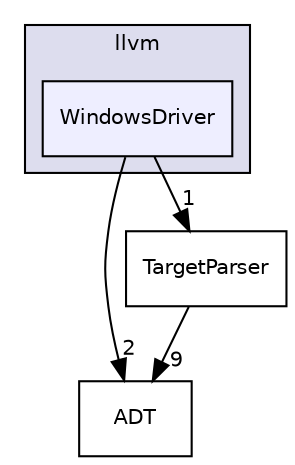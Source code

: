 digraph "include/llvm/WindowsDriver" {
  bgcolor=transparent;
  compound=true
  node [ fontsize="10", fontname="Helvetica"];
  edge [ labelfontsize="10", labelfontname="Helvetica"];
  subgraph clusterdir_dcde91663b8816e1e2311938ccd8f690 {
    graph [ bgcolor="#ddddee", pencolor="black", label="llvm" fontname="Helvetica", fontsize="10", URL="dir_dcde91663b8816e1e2311938ccd8f690.html"]
  dir_59326d318631925109c48da496cbbbd1 [shape=box, label="WindowsDriver", style="filled", fillcolor="#eeeeff", pencolor="black", URL="dir_59326d318631925109c48da496cbbbd1.html"];
  }
  dir_32453792af2ba70c54e3ccae3a790d1b [shape=box label="ADT" URL="dir_32453792af2ba70c54e3ccae3a790d1b.html"];
  dir_b404620133d8508a838af4d853306b62 [shape=box label="TargetParser" URL="dir_b404620133d8508a838af4d853306b62.html"];
  dir_b404620133d8508a838af4d853306b62->dir_32453792af2ba70c54e3ccae3a790d1b [headlabel="9", labeldistance=1.5 headhref="dir_000029_000007.html"];
  dir_59326d318631925109c48da496cbbbd1->dir_32453792af2ba70c54e3ccae3a790d1b [headlabel="2", labeldistance=1.5 headhref="dir_000316_000007.html"];
  dir_59326d318631925109c48da496cbbbd1->dir_b404620133d8508a838af4d853306b62 [headlabel="1", labeldistance=1.5 headhref="dir_000316_000029.html"];
}
